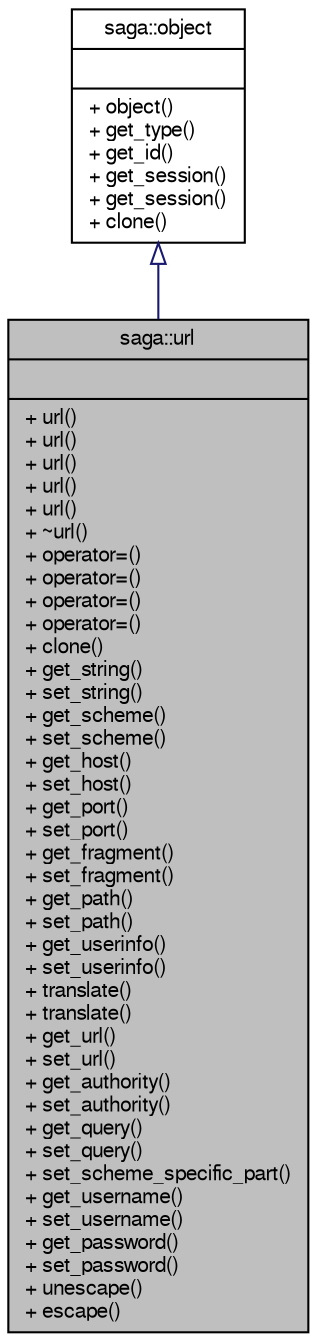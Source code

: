 digraph G
{
  bgcolor="transparent";
  edge [fontname="FreeSans",fontsize="10",labelfontname="FreeSans",labelfontsize="10"];
  node [fontname="FreeSans",fontsize="10",shape=record];
  Node1 [label="{saga::url\n||+ url()\l+ url()\l+ url()\l+ url()\l+ url()\l+ ~url()\l+ operator=()\l+ operator=()\l+ operator=()\l+ operator=()\l+ clone()\l+ get_string()\l+ set_string()\l+ get_scheme()\l+ set_scheme()\l+ get_host()\l+ set_host()\l+ get_port()\l+ set_port()\l+ get_fragment()\l+ set_fragment()\l+ get_path()\l+ set_path()\l+ get_userinfo()\l+ set_userinfo()\l+ translate()\l+ translate()\l+ get_url()\l+ set_url()\l+ get_authority()\l+ set_authority()\l+ get_query()\l+ set_query()\l+ set_scheme_specific_part()\l+ get_username()\l+ set_username()\l+ get_password()\l+ set_password()\l+ unescape()\l+ escape()\l}",height=0.2,width=0.4,color="black", fillcolor="grey75", style="filled" fontcolor="black"];
  Node2 -> Node1 [dir="back",color="midnightblue",fontsize="10",style="solid",arrowtail="onormal",fontname="FreeSans"];
  Node2 [label="{saga::object\n||+ object()\l+ get_type()\l+ get_id()\l+ get_session()\l+ get_session()\l+ clone()\l}",height=0.2,width=0.4,color="black",URL="$classsaga_1_1object.html",tooltip="Brief description starts here."];
}
